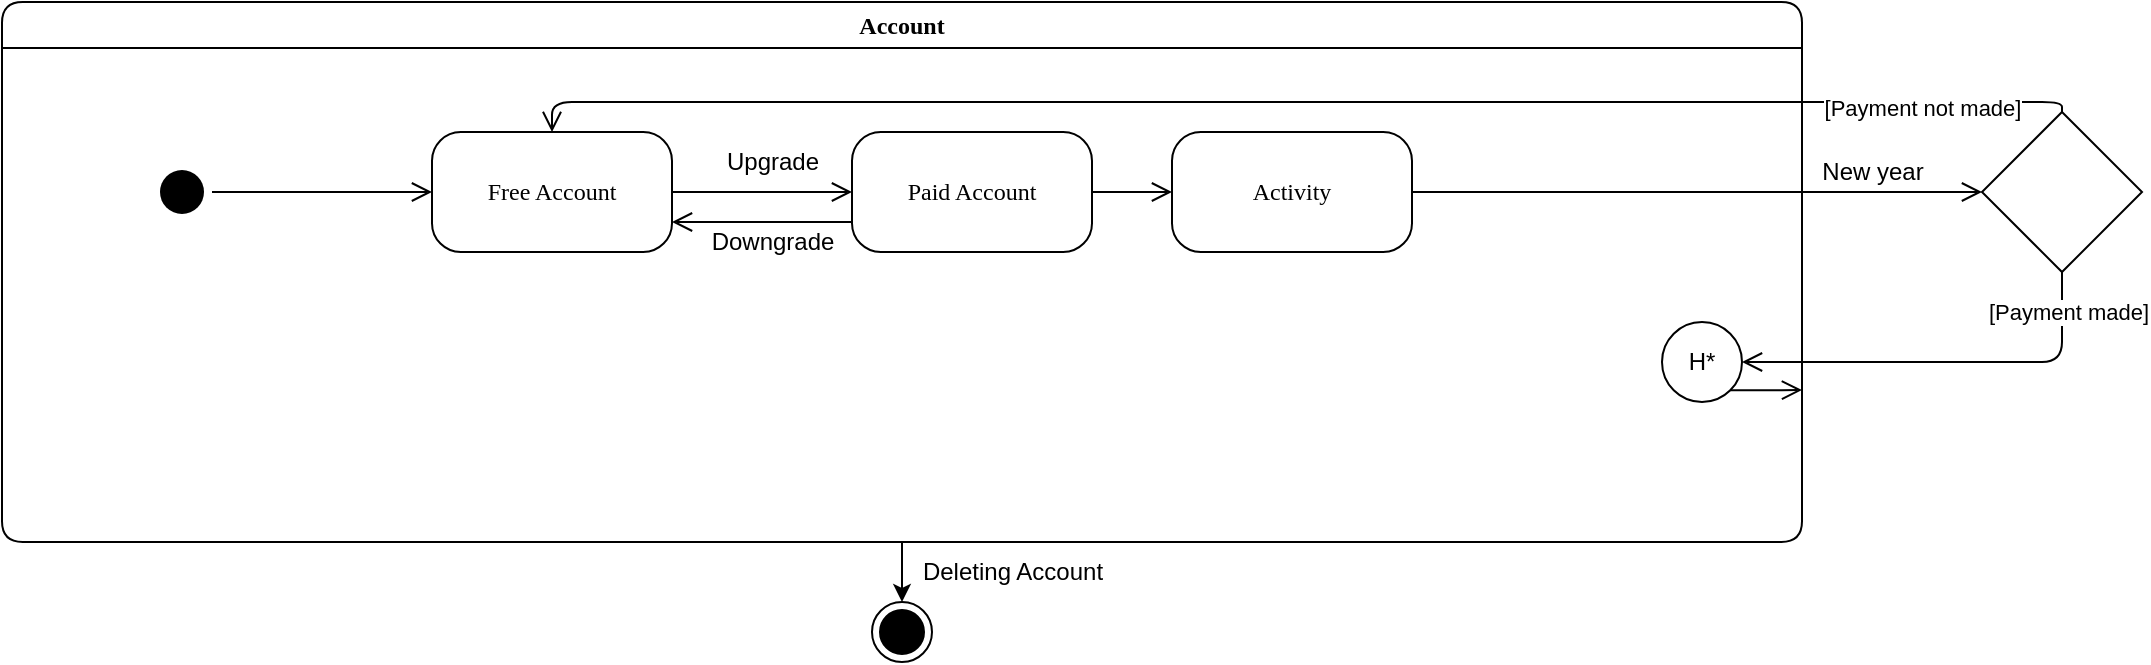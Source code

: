 <mxfile version="20.6.0" type="google"><diagram name="Page-1" id="58cdce13-f638-feb5-8d6f-7d28b1aa9fa0"><mxGraphModel grid="1" page="1" gridSize="10" guides="1" tooltips="1" connect="1" arrows="1" fold="1" pageScale="1" pageWidth="1100" pageHeight="850" background="none" math="0" shadow="0"><root><mxCell id="0"/><mxCell id="1" parent="0"/><mxCell id="j4iED63BlljJGU6gR-a5-17" style="edgeStyle=orthogonalEdgeStyle;rounded=0;orthogonalLoop=1;jettySize=auto;html=1;exitX=0.5;exitY=1;exitDx=0;exitDy=0;entryX=0.5;entryY=0;entryDx=0;entryDy=0;strokeColor=#000000;" edge="1" parent="1" source="2a3bc250acf0617d-7" target="24f968d109e7d6b4-3"><mxGeometry relative="1" as="geometry"/></mxCell><mxCell id="2a3bc250acf0617d-7" value="Account" style="swimlane;whiteSpace=wrap;html=1;rounded=1;shadow=0;comic=0;labelBackgroundColor=none;strokeWidth=1;fontFamily=Verdana;fontSize=12;align=center;" vertex="1" parent="1"><mxGeometry x="110" y="80" width="900" height="270" as="geometry"/></mxCell><mxCell id="3cde6dad864a17aa-10" style="edgeStyle=elbowEdgeStyle;html=1;labelBackgroundColor=none;endArrow=open;endSize=8;strokeColor=#000000;fontFamily=Verdana;fontSize=12;align=left;" edge="1" parent="2a3bc250acf0617d-7" source="382b91b5511bd0f7-8" target="3cde6dad864a17aa-1"><mxGeometry relative="1" as="geometry"/></mxCell><mxCell id="382b91b5511bd0f7-8" value="Free Account" style="rounded=1;whiteSpace=wrap;html=1;arcSize=24;shadow=0;comic=0;labelBackgroundColor=none;fontFamily=Verdana;fontSize=12;align=center;" vertex="1" parent="2a3bc250acf0617d-7"><mxGeometry x="215" y="65" width="120" height="60" as="geometry"/></mxCell><mxCell id="3cde6dad864a17aa-9" style="edgeStyle=elbowEdgeStyle;html=1;labelBackgroundColor=none;endArrow=open;endSize=8;strokeColor=#000000;fontFamily=Verdana;fontSize=12;align=left;" edge="1" parent="2a3bc250acf0617d-7" source="2a3bc250acf0617d-3" target="382b91b5511bd0f7-8"><mxGeometry relative="1" as="geometry"/></mxCell><mxCell id="2a3bc250acf0617d-3" value="" style="ellipse;html=1;shape=startState;fillColor=#000000;strokeColor=none;rounded=1;shadow=0;comic=0;labelBackgroundColor=none;fontFamily=Verdana;fontSize=12;fontColor=#000000;align=center;direction=south;" vertex="1" parent="2a3bc250acf0617d-7"><mxGeometry x="75" y="80" width="30" height="30" as="geometry"/></mxCell><mxCell id="3cde6dad864a17aa-11" style="edgeStyle=elbowEdgeStyle;html=1;labelBackgroundColor=none;endArrow=open;endSize=8;strokeColor=#000000;fontFamily=Verdana;fontSize=12;align=left;" edge="1" parent="2a3bc250acf0617d-7" source="3cde6dad864a17aa-1" target="3cde6dad864a17aa-2"><mxGeometry relative="1" as="geometry"/></mxCell><mxCell id="3cde6dad864a17aa-1" value="Paid Account" style="rounded=1;whiteSpace=wrap;html=1;arcSize=24;shadow=0;comic=0;labelBackgroundColor=none;fontFamily=Verdana;fontSize=12;align=center;" vertex="1" parent="2a3bc250acf0617d-7"><mxGeometry x="425" y="65" width="120" height="60" as="geometry"/></mxCell><mxCell id="3cde6dad864a17aa-2" value="Activity" style="rounded=1;whiteSpace=wrap;html=1;arcSize=24;shadow=0;comic=0;labelBackgroundColor=none;fontFamily=Verdana;fontSize=12;align=center;" vertex="1" parent="2a3bc250acf0617d-7"><mxGeometry x="585" y="65" width="120" height="60" as="geometry"/></mxCell><mxCell id="j4iED63BlljJGU6gR-a5-5" style="edgeStyle=elbowEdgeStyle;html=1;labelBackgroundColor=none;endArrow=open;endSize=8;strokeColor=#000000;fontFamily=Verdana;fontSize=12;align=left;entryX=1;entryY=0.75;entryDx=0;entryDy=0;exitX=0;exitY=0.75;exitDx=0;exitDy=0;" edge="1" parent="2a3bc250acf0617d-7" source="3cde6dad864a17aa-1" target="382b91b5511bd0f7-8"><mxGeometry relative="1" as="geometry"><mxPoint x="345" y="125" as="sourcePoint"/><mxPoint x="410" y="125" as="targetPoint"/></mxGeometry></mxCell><mxCell id="j4iED63BlljJGU6gR-a5-6" value="Downgrade" style="text;html=1;align=center;verticalAlign=middle;resizable=0;points=[];autosize=1;strokeColor=none;fillColor=none;" vertex="1" parent="2a3bc250acf0617d-7"><mxGeometry x="345" y="105" width="80" height="30" as="geometry"/></mxCell><mxCell id="j4iED63BlljJGU6gR-a5-2" value="Upgrade" style="text;html=1;align=center;verticalAlign=middle;resizable=0;points=[];autosize=1;strokeColor=none;fillColor=none;" vertex="1" parent="2a3bc250acf0617d-7"><mxGeometry x="350" y="65" width="70" height="30" as="geometry"/></mxCell><mxCell id="j4iED63BlljJGU6gR-a5-9" value="H*" style="ellipse;whiteSpace=wrap;html=1;aspect=fixed;strokeColor=default;" vertex="1" parent="2a3bc250acf0617d-7"><mxGeometry x="830" y="160" width="40" height="40" as="geometry"/></mxCell><mxCell id="j4iED63BlljJGU6gR-a5-11" style="edgeStyle=elbowEdgeStyle;html=1;labelBackgroundColor=none;endArrow=open;endSize=8;strokeColor=#000000;fontFamily=Verdana;fontSize=12;align=left;exitX=1;exitY=1;exitDx=0;exitDy=0;" edge="1" parent="2a3bc250acf0617d-7" source="j4iED63BlljJGU6gR-a5-9"><mxGeometry relative="1" as="geometry"><mxPoint x="870" y="210" as="sourcePoint"/><mxPoint x="900" y="194" as="targetPoint"/></mxGeometry></mxCell><mxCell id="j4iED63BlljJGU6gR-a5-7" value="" style="rhombus;whiteSpace=wrap;html=1;strokeColor=default;" vertex="1" parent="1"><mxGeometry x="1100" y="135" width="80" height="80" as="geometry"/></mxCell><mxCell id="24f968d109e7d6b4-3" value="" style="ellipse;html=1;shape=endState;fillColor=#000000;strokeColor=default;rounded=1;shadow=0;comic=0;labelBackgroundColor=none;fontFamily=Verdana;fontSize=12;fontColor=#000000;align=center;" vertex="1" parent="1"><mxGeometry x="545" y="380" width="30" height="30" as="geometry"/></mxCell><mxCell id="j4iED63BlljJGU6gR-a5-8" style="edgeStyle=elbowEdgeStyle;html=1;labelBackgroundColor=none;endArrow=open;endSize=8;strokeColor=#000000;fontFamily=Verdana;fontSize=12;align=left;exitX=1;exitY=0.5;exitDx=0;exitDy=0;entryX=0;entryY=0.5;entryDx=0;entryDy=0;" edge="1" parent="1" source="3cde6dad864a17aa-2" target="j4iED63BlljJGU6gR-a5-7"><mxGeometry relative="1" as="geometry"><mxPoint x="820" y="175" as="sourcePoint"/><mxPoint x="930" y="175" as="targetPoint"/></mxGeometry></mxCell><mxCell id="j4iED63BlljJGU6gR-a5-10" style="edgeStyle=elbowEdgeStyle;html=1;labelBackgroundColor=none;endArrow=open;endSize=8;strokeColor=#000000;fontFamily=Verdana;fontSize=12;align=left;exitX=0.5;exitY=1;exitDx=0;exitDy=0;entryX=1;entryY=0.5;entryDx=0;entryDy=0;" edge="1" parent="1" source="j4iED63BlljJGU6gR-a5-7" target="j4iED63BlljJGU6gR-a5-9"><mxGeometry relative="1" as="geometry"><mxPoint x="825" y="185" as="sourcePoint"/><mxPoint x="1110" y="185" as="targetPoint"/><Array as="points"><mxPoint x="1140" y="240"/></Array></mxGeometry></mxCell><mxCell id="j4iED63BlljJGU6gR-a5-12" value="[Payment made]" style="edgeLabel;html=1;align=center;verticalAlign=middle;resizable=0;points=[];" connectable="0" vertex="1" parent="j4iED63BlljJGU6gR-a5-10"><mxGeometry x="-0.805" y="3" relative="1" as="geometry"><mxPoint as="offset"/></mxGeometry></mxCell><mxCell id="j4iED63BlljJGU6gR-a5-13" style="edgeStyle=elbowEdgeStyle;html=1;labelBackgroundColor=none;endArrow=open;endSize=8;strokeColor=#000000;fontFamily=Verdana;fontSize=12;align=left;exitX=0.5;exitY=0;exitDx=0;exitDy=0;entryX=0.5;entryY=0;entryDx=0;entryDy=0;" edge="1" parent="1" source="j4iED63BlljJGU6gR-a5-7" target="382b91b5511bd0f7-8"><mxGeometry relative="1" as="geometry"><mxPoint x="1150" y="225" as="sourcePoint"/><mxPoint x="770" y="120" as="targetPoint"/><Array as="points"><mxPoint x="760" y="130"/></Array></mxGeometry></mxCell><mxCell id="j4iED63BlljJGU6gR-a5-14" value="[Payment not made]" style="edgeLabel;html=1;align=center;verticalAlign=middle;resizable=0;points=[];" connectable="0" vertex="1" parent="j4iED63BlljJGU6gR-a5-13"><mxGeometry x="-0.805" y="3" relative="1" as="geometry"><mxPoint as="offset"/></mxGeometry></mxCell><mxCell id="j4iED63BlljJGU6gR-a5-15" value="New year" style="text;html=1;align=center;verticalAlign=middle;resizable=0;points=[];autosize=1;strokeColor=none;fillColor=none;" vertex="1" parent="1"><mxGeometry x="1010" y="150" width="70" height="30" as="geometry"/></mxCell><mxCell id="j4iED63BlljJGU6gR-a5-18" value="Deleting Account" style="text;html=1;align=center;verticalAlign=middle;resizable=0;points=[];autosize=1;strokeColor=none;fillColor=none;" vertex="1" parent="1"><mxGeometry x="560" y="350" width="110" height="30" as="geometry"/></mxCell></root></mxGraphModel></diagram></mxfile>